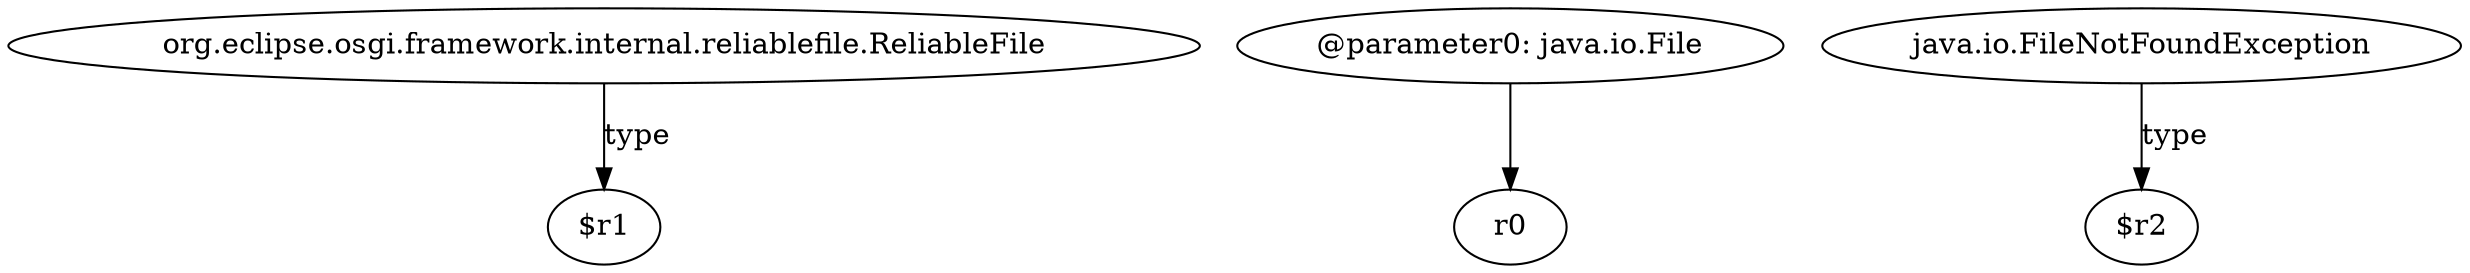 digraph g {
0[label="org.eclipse.osgi.framework.internal.reliablefile.ReliableFile"]
1[label="$r1"]
0->1[label="type"]
2[label="@parameter0: java.io.File"]
3[label="r0"]
2->3[label=""]
4[label="java.io.FileNotFoundException"]
5[label="$r2"]
4->5[label="type"]
}